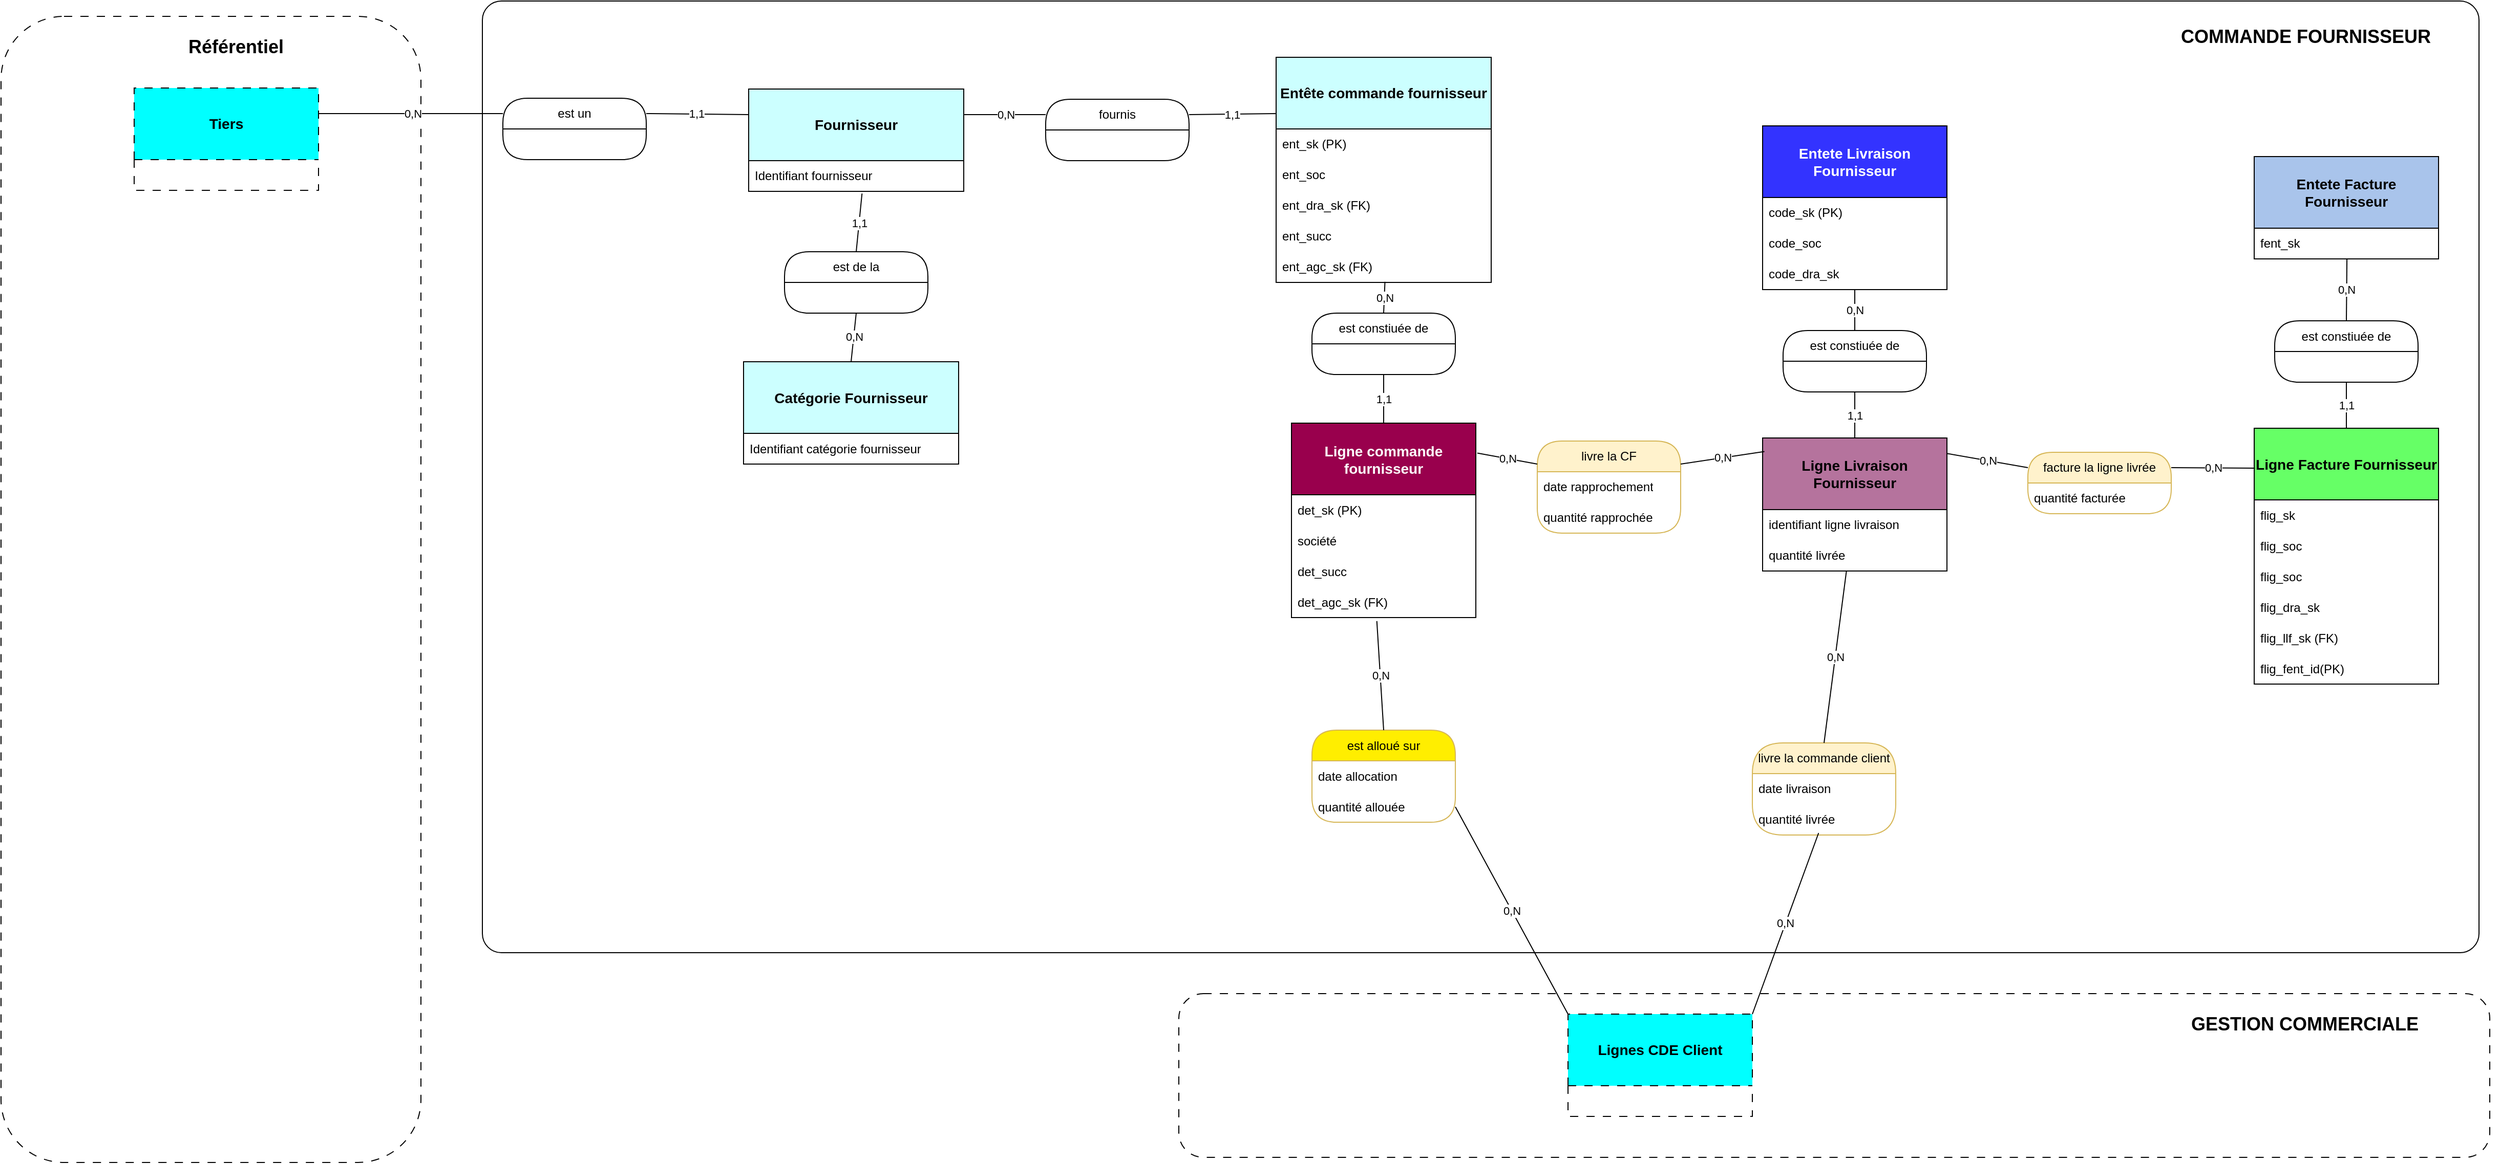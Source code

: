 <mxfile version="26.2.15">
  <diagram id="o_pLKWx_ShboQT229Ygy" name="Model Cible">
    <mxGraphModel dx="1221" dy="615" grid="1" gridSize="10" guides="1" tooltips="1" connect="1" arrows="1" fold="1" page="1" pageScale="1" pageWidth="827" pageHeight="1169" math="0" shadow="0">
      <root>
        <mxCell id="0" />
        <mxCell id="1" parent="0" />
        <mxCell id="N8NU3V88DJbRs0vllgdv-1" value="" style="rounded=1;whiteSpace=wrap;html=1;arcSize=2;" parent="1" vertex="1">
          <mxGeometry x="508" width="1949.5" height="930" as="geometry" />
        </mxCell>
        <mxCell id="N8NU3V88DJbRs0vllgdv-2" value="" style="rounded=1;whiteSpace=wrap;html=1;dashed=1;dashPattern=8 8;" parent="1" vertex="1">
          <mxGeometry x="1188" y="970" width="1280" height="160" as="geometry" />
        </mxCell>
        <mxCell id="N8NU3V88DJbRs0vllgdv-3" value="&lt;h3&gt;Entête commande fournisseur&lt;/h3&gt;" style="swimlane;fontStyle=0;childLayout=stackLayout;horizontal=1;startSize=70;horizontalStack=0;resizeParent=1;resizeParentMax=0;resizeLast=0;collapsible=1;marginBottom=0;whiteSpace=wrap;html=1;fillColor=#CCFFFF;" parent="1" vertex="1">
          <mxGeometry x="1283" y="55" width="210" height="220" as="geometry">
            <mxRectangle x="-70" y="230" width="210" height="70" as="alternateBounds" />
          </mxGeometry>
        </mxCell>
        <mxCell id="N8NU3V88DJbRs0vllgdv-4" value="ent_sk (PK)" style="text;strokeColor=none;fillColor=none;align=left;verticalAlign=middle;spacingLeft=4;spacingRight=4;overflow=hidden;points=[[0,0.5],[1,0.5]];portConstraint=eastwest;rotatable=0;whiteSpace=wrap;html=1;" parent="N8NU3V88DJbRs0vllgdv-3" vertex="1">
          <mxGeometry y="70" width="210" height="30" as="geometry" />
        </mxCell>
        <mxCell id="N8NU3V88DJbRs0vllgdv-5" value="ent_soc" style="text;strokeColor=none;fillColor=none;align=left;verticalAlign=middle;spacingLeft=4;spacingRight=4;overflow=hidden;points=[[0,0.5],[1,0.5]];portConstraint=eastwest;rotatable=0;whiteSpace=wrap;html=1;" parent="N8NU3V88DJbRs0vllgdv-3" vertex="1">
          <mxGeometry y="100" width="210" height="30" as="geometry" />
        </mxCell>
        <mxCell id="N8NU3V88DJbRs0vllgdv-6" value="ent_dra_sk (FK)" style="text;strokeColor=none;fillColor=none;align=left;verticalAlign=middle;spacingLeft=4;spacingRight=4;overflow=hidden;points=[[0,0.5],[1,0.5]];portConstraint=eastwest;rotatable=0;whiteSpace=wrap;html=1;" parent="N8NU3V88DJbRs0vllgdv-3" vertex="1">
          <mxGeometry y="130" width="210" height="30" as="geometry" />
        </mxCell>
        <mxCell id="N8NU3V88DJbRs0vllgdv-7" value="ent_succ" style="text;strokeColor=none;fillColor=none;align=left;verticalAlign=middle;spacingLeft=4;spacingRight=4;overflow=hidden;points=[[0,0.5],[1,0.5]];portConstraint=eastwest;rotatable=0;whiteSpace=wrap;html=1;" parent="N8NU3V88DJbRs0vllgdv-3" vertex="1">
          <mxGeometry y="160" width="210" height="30" as="geometry" />
        </mxCell>
        <mxCell id="N8NU3V88DJbRs0vllgdv-8" value="ent_agc_sk (FK)" style="text;strokeColor=none;fillColor=none;align=left;verticalAlign=middle;spacingLeft=4;spacingRight=4;overflow=hidden;points=[[0,0.5],[1,0.5]];portConstraint=eastwest;rotatable=0;whiteSpace=wrap;html=1;" parent="N8NU3V88DJbRs0vllgdv-3" vertex="1">
          <mxGeometry y="190" width="210" height="30" as="geometry" />
        </mxCell>
        <mxCell id="N8NU3V88DJbRs0vllgdv-11" value="&lt;h3&gt;Ligne commande fournisseur&lt;/h3&gt;" style="swimlane;fontStyle=0;childLayout=stackLayout;horizontal=1;startSize=70;horizontalStack=0;resizeParent=1;resizeParentMax=0;resizeLast=0;collapsible=1;marginBottom=0;whiteSpace=wrap;html=1;fillColor=#99004D;fontColor=light-dark(#fcfcfc, #ededed);" parent="1" vertex="1">
          <mxGeometry x="1298" y="412.5" width="180" height="190" as="geometry">
            <mxRectangle x="-70" y="230" width="210" height="70" as="alternateBounds" />
          </mxGeometry>
        </mxCell>
        <mxCell id="N8NU3V88DJbRs0vllgdv-12" value="det_sk (PK)" style="text;strokeColor=none;fillColor=none;align=left;verticalAlign=middle;spacingLeft=4;spacingRight=4;overflow=hidden;points=[[0,0.5],[1,0.5]];portConstraint=eastwest;rotatable=0;whiteSpace=wrap;html=1;" parent="N8NU3V88DJbRs0vllgdv-11" vertex="1">
          <mxGeometry y="70" width="180" height="30" as="geometry" />
        </mxCell>
        <mxCell id="N8NU3V88DJbRs0vllgdv-14" value="société" style="text;strokeColor=none;fillColor=none;align=left;verticalAlign=middle;spacingLeft=4;spacingRight=4;overflow=hidden;points=[[0,0.5],[1,0.5]];portConstraint=eastwest;rotatable=0;whiteSpace=wrap;html=1;" parent="N8NU3V88DJbRs0vllgdv-11" vertex="1">
          <mxGeometry y="100" width="180" height="30" as="geometry" />
        </mxCell>
        <mxCell id="N8NU3V88DJbRs0vllgdv-16" value="det_succ" style="text;strokeColor=none;fillColor=none;align=left;verticalAlign=middle;spacingLeft=4;spacingRight=4;overflow=hidden;points=[[0,0.5],[1,0.5]];portConstraint=eastwest;rotatable=0;whiteSpace=wrap;html=1;" parent="N8NU3V88DJbRs0vllgdv-11" vertex="1">
          <mxGeometry y="130" width="180" height="30" as="geometry" />
        </mxCell>
        <mxCell id="N8NU3V88DJbRs0vllgdv-17" value="det_agc_sk (FK)" style="text;strokeColor=none;fillColor=none;align=left;verticalAlign=middle;spacingLeft=4;spacingRight=4;overflow=hidden;points=[[0,0.5],[1,0.5]];portConstraint=eastwest;rotatable=0;whiteSpace=wrap;html=1;" parent="N8NU3V88DJbRs0vllgdv-11" vertex="1">
          <mxGeometry y="160" width="180" height="30" as="geometry" />
        </mxCell>
        <mxCell id="N8NU3V88DJbRs0vllgdv-18" value="&lt;h3&gt;Ligne Facture Fournisseur&lt;/h3&gt;" style="swimlane;fontStyle=0;childLayout=stackLayout;horizontal=1;startSize=70;horizontalStack=0;resizeParent=1;resizeParentMax=0;resizeLast=0;collapsible=1;marginBottom=0;whiteSpace=wrap;html=1;fillColor=#66FF66;" parent="1" vertex="1">
          <mxGeometry x="2238" y="417.5" width="180" height="250" as="geometry">
            <mxRectangle x="-70" y="230" width="210" height="70" as="alternateBounds" />
          </mxGeometry>
        </mxCell>
        <mxCell id="N8NU3V88DJbRs0vllgdv-19" value="flig_sk" style="text;strokeColor=none;fillColor=none;align=left;verticalAlign=middle;spacingLeft=4;spacingRight=4;overflow=hidden;points=[[0,0.5],[1,0.5]];portConstraint=eastwest;rotatable=0;whiteSpace=wrap;html=1;" parent="N8NU3V88DJbRs0vllgdv-18" vertex="1">
          <mxGeometry y="70" width="180" height="30" as="geometry" />
        </mxCell>
        <mxCell id="N8NU3V88DJbRs0vllgdv-20" value="flig_soc" style="text;strokeColor=none;fillColor=none;align=left;verticalAlign=middle;spacingLeft=4;spacingRight=4;overflow=hidden;points=[[0,0.5],[1,0.5]];portConstraint=eastwest;rotatable=0;whiteSpace=wrap;html=1;" parent="N8NU3V88DJbRs0vllgdv-18" vertex="1">
          <mxGeometry y="100" width="180" height="30" as="geometry" />
        </mxCell>
        <mxCell id="N8NU3V88DJbRs0vllgdv-21" value="flig_soc" style="text;strokeColor=none;fillColor=none;align=left;verticalAlign=middle;spacingLeft=4;spacingRight=4;overflow=hidden;points=[[0,0.5],[1,0.5]];portConstraint=eastwest;rotatable=0;whiteSpace=wrap;html=1;" parent="N8NU3V88DJbRs0vllgdv-18" vertex="1">
          <mxGeometry y="130" width="180" height="30" as="geometry" />
        </mxCell>
        <mxCell id="N8NU3V88DJbRs0vllgdv-22" value="flig_dra_sk" style="text;strokeColor=none;fillColor=none;align=left;verticalAlign=middle;spacingLeft=4;spacingRight=4;overflow=hidden;points=[[0,0.5],[1,0.5]];portConstraint=eastwest;rotatable=0;whiteSpace=wrap;html=1;" parent="N8NU3V88DJbRs0vllgdv-18" vertex="1">
          <mxGeometry y="160" width="180" height="30" as="geometry" />
        </mxCell>
        <mxCell id="N8NU3V88DJbRs0vllgdv-23" value="flig_llf_sk (FK)" style="text;strokeColor=none;fillColor=none;align=left;verticalAlign=middle;spacingLeft=4;spacingRight=4;overflow=hidden;points=[[0,0.5],[1,0.5]];portConstraint=eastwest;rotatable=0;whiteSpace=wrap;html=1;" parent="N8NU3V88DJbRs0vllgdv-18" vertex="1">
          <mxGeometry y="190" width="180" height="30" as="geometry" />
        </mxCell>
        <mxCell id="N8NU3V88DJbRs0vllgdv-24" value="flig_fent_id(PK)" style="text;strokeColor=none;fillColor=none;align=left;verticalAlign=middle;spacingLeft=4;spacingRight=4;overflow=hidden;points=[[0,0.5],[1,0.5]];portConstraint=eastwest;rotatable=0;whiteSpace=wrap;html=1;" parent="N8NU3V88DJbRs0vllgdv-18" vertex="1">
          <mxGeometry y="220" width="180" height="30" as="geometry" />
        </mxCell>
        <mxCell id="N8NU3V88DJbRs0vllgdv-25" value="&lt;h3&gt;Ligne Livraison Fournisseur&lt;/h3&gt;" style="swimlane;fontStyle=0;childLayout=stackLayout;horizontal=1;startSize=70;horizontalStack=0;resizeParent=1;resizeParentMax=0;resizeLast=0;collapsible=1;marginBottom=0;whiteSpace=wrap;html=1;fillColor=#B5739D;" parent="1" vertex="1">
          <mxGeometry x="1758" y="427" width="180" height="130" as="geometry">
            <mxRectangle x="-70" y="230" width="210" height="70" as="alternateBounds" />
          </mxGeometry>
        </mxCell>
        <mxCell id="N8NU3V88DJbRs0vllgdv-30" value="identifiant ligne livraison" style="text;strokeColor=none;fillColor=none;align=left;verticalAlign=middle;spacingLeft=4;spacingRight=4;overflow=hidden;points=[[0,0.5],[1,0.5]];portConstraint=eastwest;rotatable=0;whiteSpace=wrap;html=1;" parent="N8NU3V88DJbRs0vllgdv-25" vertex="1">
          <mxGeometry y="70" width="180" height="30" as="geometry" />
        </mxCell>
        <mxCell id="N8NU3V88DJbRs0vllgdv-31" value="quantité livrée" style="text;strokeColor=none;fillColor=none;align=left;verticalAlign=middle;spacingLeft=4;spacingRight=4;overflow=hidden;points=[[0,0.5],[1,0.5]];portConstraint=eastwest;rotatable=0;whiteSpace=wrap;html=1;" parent="N8NU3V88DJbRs0vllgdv-25" vertex="1">
          <mxGeometry y="100" width="180" height="30" as="geometry" />
        </mxCell>
        <mxCell id="N8NU3V88DJbRs0vllgdv-32" value="&lt;h3&gt;Entete Livraison Fournisseur&lt;/h3&gt;" style="swimlane;fontStyle=0;childLayout=stackLayout;horizontal=1;startSize=70;horizontalStack=0;resizeParent=1;resizeParentMax=0;resizeLast=0;collapsible=1;marginBottom=0;whiteSpace=wrap;html=1;fillColor=#3333FF;fontColor=#FFFFFF;" parent="1" vertex="1">
          <mxGeometry x="1758" y="122" width="180" height="160" as="geometry">
            <mxRectangle x="-70" y="230" width="210" height="70" as="alternateBounds" />
          </mxGeometry>
        </mxCell>
        <mxCell id="N8NU3V88DJbRs0vllgdv-33" value="code_sk (PK)" style="text;strokeColor=none;fillColor=none;align=left;verticalAlign=middle;spacingLeft=4;spacingRight=4;overflow=hidden;points=[[0,0.5],[1,0.5]];portConstraint=eastwest;rotatable=0;whiteSpace=wrap;html=1;" parent="N8NU3V88DJbRs0vllgdv-32" vertex="1">
          <mxGeometry y="70" width="180" height="30" as="geometry" />
        </mxCell>
        <mxCell id="N8NU3V88DJbRs0vllgdv-34" value="code_soc" style="text;strokeColor=none;fillColor=none;align=left;verticalAlign=middle;spacingLeft=4;spacingRight=4;overflow=hidden;points=[[0,0.5],[1,0.5]];portConstraint=eastwest;rotatable=0;whiteSpace=wrap;html=1;" parent="N8NU3V88DJbRs0vllgdv-32" vertex="1">
          <mxGeometry y="100" width="180" height="30" as="geometry" />
        </mxCell>
        <mxCell id="N8NU3V88DJbRs0vllgdv-35" value="code_dra_sk" style="text;strokeColor=none;fillColor=none;align=left;verticalAlign=middle;spacingLeft=4;spacingRight=4;overflow=hidden;points=[[0,0.5],[1,0.5]];portConstraint=eastwest;rotatable=0;whiteSpace=wrap;html=1;" parent="N8NU3V88DJbRs0vllgdv-32" vertex="1">
          <mxGeometry y="130" width="180" height="30" as="geometry" />
        </mxCell>
        <mxCell id="N8NU3V88DJbRs0vllgdv-36" value="&lt;h3&gt;Entete Facture Fournisseur&lt;/h3&gt;" style="swimlane;fontStyle=0;childLayout=stackLayout;horizontal=1;startSize=70;horizontalStack=0;resizeParent=1;resizeParentMax=0;resizeLast=0;collapsible=1;marginBottom=0;whiteSpace=wrap;html=1;fillColor=#A9C4EB;" parent="1" vertex="1">
          <mxGeometry x="2238" y="152" width="180" height="100" as="geometry">
            <mxRectangle x="-70" y="230" width="210" height="70" as="alternateBounds" />
          </mxGeometry>
        </mxCell>
        <mxCell id="N8NU3V88DJbRs0vllgdv-37" value="fent_sk" style="text;strokeColor=none;fillColor=none;align=left;verticalAlign=middle;spacingLeft=4;spacingRight=4;overflow=hidden;points=[[0,0.5],[1,0.5]];portConstraint=eastwest;rotatable=0;whiteSpace=wrap;html=1;" parent="N8NU3V88DJbRs0vllgdv-36" vertex="1">
          <mxGeometry y="70" width="180" height="30" as="geometry" />
        </mxCell>
        <mxCell id="N8NU3V88DJbRs0vllgdv-38" value="&lt;h3&gt;Lignes CDE Client&lt;/h3&gt;" style="swimlane;fontStyle=0;childLayout=stackLayout;horizontal=1;startSize=70;horizontalStack=0;resizeParent=1;resizeParentMax=0;resizeLast=0;collapsible=1;marginBottom=0;whiteSpace=wrap;html=1;fillColor=#00FFFF;dashed=1;dashPattern=8 8;" parent="1" vertex="1">
          <mxGeometry x="1568" y="990" width="180" height="100" as="geometry">
            <mxRectangle x="-70" y="230" width="210" height="70" as="alternateBounds" />
          </mxGeometry>
        </mxCell>
        <mxCell id="N8NU3V88DJbRs0vllgdv-92" value="&lt;font style=&quot;font-size: 18px;&quot;&gt;&lt;b&gt;COMMANDE FOURNISSEUR&lt;/b&gt;&lt;/font&gt;" style="text;html=1;align=center;verticalAlign=middle;whiteSpace=wrap;rounded=0;" parent="1" vertex="1">
          <mxGeometry x="2159" y="15" width="259" height="40" as="geometry" />
        </mxCell>
        <mxCell id="IpE3aq3yS-FKB1r85jJl-1" value="est constiuée de" style="swimlane;fontStyle=0;childLayout=stackLayout;horizontal=1;startSize=30;horizontalStack=0;resizeParent=1;resizeParentMax=0;resizeLast=0;collapsible=1;marginBottom=0;whiteSpace=wrap;html=1;rounded=1;arcSize=27;" parent="1" vertex="1">
          <mxGeometry x="1318" y="305" width="140" height="60" as="geometry" />
        </mxCell>
        <mxCell id="IpE3aq3yS-FKB1r85jJl-8" value="0,N" style="endArrow=none;endSize=16;endFill=0;html=1;rounded=1;exitX=0.5;exitY=0;exitDx=0;exitDy=0;entryX=0.506;entryY=0.98;entryDx=0;entryDy=0;startFill=0;entryPerimeter=0;" parent="1" source="IpE3aq3yS-FKB1r85jJl-1" target="N8NU3V88DJbRs0vllgdv-8" edge="1">
          <mxGeometry x="-0.007" width="160" relative="1" as="geometry">
            <mxPoint x="1098" y="580" as="sourcePoint" />
            <mxPoint x="1168" y="525" as="targetPoint" />
            <mxPoint as="offset" />
          </mxGeometry>
        </mxCell>
        <mxCell id="IpE3aq3yS-FKB1r85jJl-9" value="1,1" style="endArrow=none;endSize=16;endFill=0;html=1;rounded=1;exitX=0.5;exitY=0;exitDx=0;exitDy=0;entryX=0.5;entryY=1;entryDx=0;entryDy=0;startFill=0;" parent="1" source="N8NU3V88DJbRs0vllgdv-11" target="IpE3aq3yS-FKB1r85jJl-1" edge="1">
          <mxGeometry x="0.018" width="160" relative="1" as="geometry">
            <mxPoint x="1214" y="500" as="sourcePoint" />
            <mxPoint x="1144" y="395" as="targetPoint" />
            <mxPoint as="offset" />
          </mxGeometry>
        </mxCell>
        <mxCell id="IpE3aq3yS-FKB1r85jJl-10" value="est alloué sur" style="swimlane;fontStyle=0;childLayout=stackLayout;horizontal=1;startSize=30;horizontalStack=0;resizeParent=1;resizeParentMax=0;resizeLast=0;collapsible=1;marginBottom=0;whiteSpace=wrap;html=1;rounded=1;arcSize=27;fillColor=#FFEE00;strokeColor=#d6b656;" parent="1" vertex="1">
          <mxGeometry x="1318" y="712.5" width="140" height="90" as="geometry" />
        </mxCell>
        <mxCell id="XQ4oMTBl5C2TUxFu6wBk-1" value="date allocation" style="text;strokeColor=none;fillColor=none;align=left;verticalAlign=middle;spacingLeft=4;spacingRight=4;overflow=hidden;points=[[0,0.5],[1,0.5]];portConstraint=eastwest;rotatable=0;whiteSpace=wrap;html=1;" parent="IpE3aq3yS-FKB1r85jJl-10" vertex="1">
          <mxGeometry y="30" width="140" height="30" as="geometry" />
        </mxCell>
        <mxCell id="IpE3aq3yS-FKB1r85jJl-13" value="quantité allouée" style="text;strokeColor=none;fillColor=none;align=left;verticalAlign=middle;spacingLeft=4;spacingRight=4;overflow=hidden;points=[[0,0.5],[1,0.5]];portConstraint=eastwest;rotatable=0;whiteSpace=wrap;html=1;" parent="IpE3aq3yS-FKB1r85jJl-10" vertex="1">
          <mxGeometry y="60" width="140" height="30" as="geometry" />
        </mxCell>
        <mxCell id="IpE3aq3yS-FKB1r85jJl-11" value="0,N" style="endArrow=none;endSize=16;endFill=0;html=1;rounded=1;exitX=1;exitY=0.5;exitDx=0;exitDy=0;entryX=0;entryY=0;entryDx=0;entryDy=0;startFill=0;" parent="1" source="IpE3aq3yS-FKB1r85jJl-13" target="N8NU3V88DJbRs0vllgdv-38" edge="1">
          <mxGeometry width="160" relative="1" as="geometry">
            <mxPoint x="1388" y="620" as="sourcePoint" />
            <mxPoint x="1318" y="515" as="targetPoint" />
          </mxGeometry>
        </mxCell>
        <mxCell id="IpE3aq3yS-FKB1r85jJl-12" value="0,N" style="endArrow=none;endSize=16;endFill=0;html=1;rounded=1;exitX=0.463;exitY=1.114;exitDx=0;exitDy=0;entryX=0.5;entryY=0;entryDx=0;entryDy=0;startFill=0;exitPerimeter=0;" parent="1" source="N8NU3V88DJbRs0vllgdv-17" target="IpE3aq3yS-FKB1r85jJl-10" edge="1">
          <mxGeometry width="160" relative="1" as="geometry">
            <mxPoint x="1588" y="518" as="sourcePoint" />
            <mxPoint x="1434" y="435" as="targetPoint" />
          </mxGeometry>
        </mxCell>
        <mxCell id="IpE3aq3yS-FKB1r85jJl-18" value="livre la CF" style="swimlane;fontStyle=0;childLayout=stackLayout;horizontal=1;startSize=30;horizontalStack=0;resizeParent=1;resizeParentMax=0;resizeLast=0;collapsible=1;marginBottom=0;whiteSpace=wrap;html=1;rounded=1;arcSize=27;fillColor=#fff2cc;strokeColor=#d6b656;" parent="1" vertex="1">
          <mxGeometry x="1538" y="430" width="140" height="90" as="geometry" />
        </mxCell>
        <mxCell id="IpE3aq3yS-FKB1r85jJl-19" value="date rapprochement" style="text;strokeColor=none;fillColor=none;align=left;verticalAlign=middle;spacingLeft=4;spacingRight=4;overflow=hidden;points=[[0,0.5],[1,0.5]];portConstraint=eastwest;rotatable=0;whiteSpace=wrap;html=1;" parent="IpE3aq3yS-FKB1r85jJl-18" vertex="1">
          <mxGeometry y="30" width="140" height="30" as="geometry" />
        </mxCell>
        <mxCell id="IpE3aq3yS-FKB1r85jJl-20" value="quantité rapprochée" style="text;strokeColor=none;fillColor=none;align=left;verticalAlign=middle;spacingLeft=4;spacingRight=4;overflow=hidden;points=[[0,0.5],[1,0.5]];portConstraint=eastwest;rotatable=0;whiteSpace=wrap;html=1;" parent="IpE3aq3yS-FKB1r85jJl-18" vertex="1">
          <mxGeometry y="60" width="140" height="30" as="geometry" />
        </mxCell>
        <mxCell id="IpE3aq3yS-FKB1r85jJl-21" value="0,N" style="endArrow=none;endSize=16;endFill=0;html=1;rounded=1;exitX=1;exitY=0.25;exitDx=0;exitDy=0;entryX=0.01;entryY=0.102;entryDx=0;entryDy=0;startFill=0;entryPerimeter=0;" parent="1" source="IpE3aq3yS-FKB1r85jJl-18" target="N8NU3V88DJbRs0vllgdv-25" edge="1">
          <mxGeometry width="160" relative="1" as="geometry">
            <mxPoint x="1747" y="259.5" as="sourcePoint" />
            <mxPoint x="1927" y="734.5" as="targetPoint" />
          </mxGeometry>
        </mxCell>
        <mxCell id="IpE3aq3yS-FKB1r85jJl-22" value="0,N" style="endArrow=none;endSize=16;endFill=0;html=1;rounded=1;exitX=1.008;exitY=0.154;exitDx=0;exitDy=0;entryX=0;entryY=0.25;entryDx=0;entryDy=0;startFill=0;exitPerimeter=0;" parent="1" source="N8NU3V88DJbRs0vllgdv-11" target="IpE3aq3yS-FKB1r85jJl-18" edge="1">
          <mxGeometry width="160" relative="1" as="geometry">
            <mxPoint x="1740" y="315.5" as="sourcePoint" />
            <mxPoint x="1793" y="74.5" as="targetPoint" />
          </mxGeometry>
        </mxCell>
        <mxCell id="IpE3aq3yS-FKB1r85jJl-23" value="est constiuée de" style="swimlane;fontStyle=0;childLayout=stackLayout;horizontal=1;startSize=30;horizontalStack=0;resizeParent=1;resizeParentMax=0;resizeLast=0;collapsible=1;marginBottom=0;whiteSpace=wrap;html=1;rounded=1;arcSize=27;" parent="1" vertex="1">
          <mxGeometry x="1778" y="322" width="140" height="60" as="geometry" />
        </mxCell>
        <mxCell id="IpE3aq3yS-FKB1r85jJl-24" value="0,N" style="endArrow=none;endSize=16;endFill=0;html=1;rounded=1;exitX=0.5;exitY=0;exitDx=0;exitDy=0;startFill=0;" parent="1" source="IpE3aq3yS-FKB1r85jJl-23" target="N8NU3V88DJbRs0vllgdv-32" edge="1">
          <mxGeometry width="160" relative="1" as="geometry">
            <mxPoint x="1816" y="477" as="sourcePoint" />
            <mxPoint x="1746" y="367" as="targetPoint" />
          </mxGeometry>
        </mxCell>
        <mxCell id="IpE3aq3yS-FKB1r85jJl-25" value="1,1" style="endArrow=none;endSize=16;endFill=0;html=1;rounded=1;exitX=0.5;exitY=0;exitDx=0;exitDy=0;entryX=0.5;entryY=1;entryDx=0;entryDy=0;startFill=0;" parent="1" source="N8NU3V88DJbRs0vllgdv-25" target="IpE3aq3yS-FKB1r85jJl-23" edge="1">
          <mxGeometry width="160" relative="1" as="geometry">
            <mxPoint x="2008" y="375" as="sourcePoint" />
            <mxPoint x="1854" y="292" as="targetPoint" />
          </mxGeometry>
        </mxCell>
        <mxCell id="IpE3aq3yS-FKB1r85jJl-26" value="livre la commande client" style="swimlane;fontStyle=0;childLayout=stackLayout;horizontal=1;startSize=30;horizontalStack=0;resizeParent=1;resizeParentMax=0;resizeLast=0;collapsible=1;marginBottom=0;whiteSpace=wrap;html=1;rounded=1;arcSize=43;fillColor=#fff2cc;strokeColor=#d6b656;" parent="1" vertex="1">
          <mxGeometry x="1748" y="725" width="140" height="90" as="geometry" />
        </mxCell>
        <mxCell id="IpE3aq3yS-FKB1r85jJl-27" value="date livraison" style="text;strokeColor=none;fillColor=none;align=left;verticalAlign=middle;spacingLeft=4;spacingRight=4;overflow=hidden;points=[[0,0.5],[1,0.5]];portConstraint=eastwest;rotatable=0;whiteSpace=wrap;html=1;" parent="IpE3aq3yS-FKB1r85jJl-26" vertex="1">
          <mxGeometry y="30" width="140" height="30" as="geometry" />
        </mxCell>
        <mxCell id="IpE3aq3yS-FKB1r85jJl-28" value="quantité livrée" style="text;strokeColor=none;fillColor=none;align=left;verticalAlign=middle;spacingLeft=4;spacingRight=4;overflow=hidden;points=[[0,0.5],[1,0.5]];portConstraint=eastwest;rotatable=0;whiteSpace=wrap;html=1;" parent="IpE3aq3yS-FKB1r85jJl-26" vertex="1">
          <mxGeometry y="60" width="140" height="30" as="geometry" />
        </mxCell>
        <mxCell id="IpE3aq3yS-FKB1r85jJl-29" value="0,N" style="endArrow=none;endSize=16;endFill=0;html=1;rounded=1;exitX=0.462;exitY=0.933;exitDx=0;exitDy=0;entryX=1;entryY=0;entryDx=0;entryDy=0;startFill=0;exitPerimeter=0;" parent="1" source="IpE3aq3yS-FKB1r85jJl-28" target="N8NU3V88DJbRs0vllgdv-38" edge="1">
          <mxGeometry width="160" relative="1" as="geometry">
            <mxPoint x="1758" y="616.5" as="sourcePoint" />
            <mxPoint x="1938" y="1091.5" as="targetPoint" />
          </mxGeometry>
        </mxCell>
        <mxCell id="IpE3aq3yS-FKB1r85jJl-30" value="0,N" style="endArrow=none;endSize=16;endFill=0;html=1;rounded=1;exitX=0.455;exitY=0.988;exitDx=0;exitDy=0;entryX=0.5;entryY=0;entryDx=0;entryDy=0;startFill=0;exitPerimeter=0;" parent="1" source="N8NU3V88DJbRs0vllgdv-31" target="IpE3aq3yS-FKB1r85jJl-26" edge="1">
          <mxGeometry width="160" relative="1" as="geometry">
            <mxPoint x="1751" y="672.5" as="sourcePoint" />
            <mxPoint x="1804" y="431.5" as="targetPoint" />
          </mxGeometry>
        </mxCell>
        <mxCell id="IpE3aq3yS-FKB1r85jJl-31" value="facture la ligne livrée" style="swimlane;fontStyle=0;childLayout=stackLayout;horizontal=1;startSize=30;horizontalStack=0;resizeParent=1;resizeParentMax=0;resizeLast=0;collapsible=1;marginBottom=0;whiteSpace=wrap;html=1;rounded=1;arcSize=27;fillColor=#fff2cc;strokeColor=#d6b656;" parent="1" vertex="1">
          <mxGeometry x="2017" y="441" width="140" height="60" as="geometry" />
        </mxCell>
        <mxCell id="IpE3aq3yS-FKB1r85jJl-33" value="quantité facturée" style="text;strokeColor=none;fillColor=none;align=left;verticalAlign=middle;spacingLeft=4;spacingRight=4;overflow=hidden;points=[[0,0.5],[1,0.5]];portConstraint=eastwest;rotatable=0;whiteSpace=wrap;html=1;" parent="IpE3aq3yS-FKB1r85jJl-31" vertex="1">
          <mxGeometry y="30" width="140" height="30" as="geometry" />
        </mxCell>
        <mxCell id="IpE3aq3yS-FKB1r85jJl-34" value="0,N" style="endArrow=none;endSize=16;endFill=0;html=1;rounded=1;exitX=1;exitY=0.25;exitDx=0;exitDy=0;entryX=0.004;entryY=0.156;entryDx=0;entryDy=0;startFill=0;entryPerimeter=0;" parent="1" source="IpE3aq3yS-FKB1r85jJl-31" target="N8NU3V88DJbRs0vllgdv-18" edge="1">
          <mxGeometry width="160" relative="1" as="geometry">
            <mxPoint x="2226" y="264.5" as="sourcePoint" />
            <mxPoint x="2239" y="458" as="targetPoint" />
          </mxGeometry>
        </mxCell>
        <mxCell id="IpE3aq3yS-FKB1r85jJl-35" value="0,N" style="endArrow=none;endSize=16;endFill=0;html=1;rounded=1;exitX=1.002;exitY=0.117;exitDx=0;exitDy=0;entryX=0;entryY=0.25;entryDx=0;entryDy=0;startFill=0;exitPerimeter=0;" parent="1" source="N8NU3V88DJbRs0vllgdv-25" target="IpE3aq3yS-FKB1r85jJl-31" edge="1">
          <mxGeometry width="160" relative="1" as="geometry">
            <mxPoint x="1958" y="458" as="sourcePoint" />
            <mxPoint x="2272" y="79.5" as="targetPoint" />
          </mxGeometry>
        </mxCell>
        <mxCell id="IpE3aq3yS-FKB1r85jJl-37" value="est constiuée de" style="swimlane;fontStyle=0;childLayout=stackLayout;horizontal=1;startSize=30;horizontalStack=0;resizeParent=1;resizeParentMax=0;resizeLast=0;collapsible=1;marginBottom=0;whiteSpace=wrap;html=1;rounded=1;arcSize=27;" parent="1" vertex="1">
          <mxGeometry x="2258" y="312.5" width="140" height="60" as="geometry" />
        </mxCell>
        <mxCell id="IpE3aq3yS-FKB1r85jJl-38" value="0,N" style="endArrow=none;endSize=16;endFill=0;html=1;rounded=1;exitX=0.5;exitY=0;exitDx=0;exitDy=0;startFill=0;entryX=0.503;entryY=0.993;entryDx=0;entryDy=0;entryPerimeter=0;" parent="1" source="IpE3aq3yS-FKB1r85jJl-37" target="N8NU3V88DJbRs0vllgdv-37" edge="1">
          <mxGeometry width="160" relative="1" as="geometry">
            <mxPoint x="2296" y="467.5" as="sourcePoint" />
            <mxPoint x="2328" y="272.5" as="targetPoint" />
          </mxGeometry>
        </mxCell>
        <mxCell id="IpE3aq3yS-FKB1r85jJl-39" value="1,1" style="endArrow=none;endSize=16;endFill=0;html=1;rounded=1;exitX=0.5;exitY=0;exitDx=0;exitDy=0;entryX=0.5;entryY=1;entryDx=0;entryDy=0;startFill=0;" parent="1" source="N8NU3V88DJbRs0vllgdv-18" target="IpE3aq3yS-FKB1r85jJl-37" edge="1">
          <mxGeometry width="160" relative="1" as="geometry">
            <mxPoint x="2328" y="417.5" as="sourcePoint" />
            <mxPoint x="2334" y="282.5" as="targetPoint" />
          </mxGeometry>
        </mxCell>
        <mxCell id="IpE3aq3yS-FKB1r85jJl-41" value="&lt;font style=&quot;font-size: 18px;&quot;&gt;&lt;b&gt;GESTION COMMERCIALE&lt;/b&gt;&lt;/font&gt;" style="text;html=1;align=center;verticalAlign=middle;whiteSpace=wrap;rounded=0;" parent="1" vertex="1">
          <mxGeometry x="2098" y="980" width="379" height="40" as="geometry" />
        </mxCell>
        <mxCell id="kqXYt_041k4YZbVuR8Cr-1" value="&lt;h3&gt;Fournisseur&lt;/h3&gt;" style="swimlane;fontStyle=0;childLayout=stackLayout;horizontal=1;startSize=70;horizontalStack=0;resizeParent=1;resizeParentMax=0;resizeLast=0;collapsible=1;marginBottom=0;whiteSpace=wrap;html=1;fillColor=#CCFFFF;" parent="1" vertex="1">
          <mxGeometry x="768" y="86" width="210" height="100" as="geometry">
            <mxRectangle x="-70" y="230" width="210" height="70" as="alternateBounds" />
          </mxGeometry>
        </mxCell>
        <mxCell id="kqXYt_041k4YZbVuR8Cr-2" value="Identifiant fournisseur" style="text;strokeColor=none;fillColor=none;align=left;verticalAlign=middle;spacingLeft=4;spacingRight=4;overflow=hidden;points=[[0,0.5],[1,0.5]];portConstraint=eastwest;rotatable=0;whiteSpace=wrap;html=1;" parent="kqXYt_041k4YZbVuR8Cr-1" vertex="1">
          <mxGeometry y="70" width="210" height="30" as="geometry" />
        </mxCell>
        <mxCell id="kqXYt_041k4YZbVuR8Cr-7" value="fournis" style="swimlane;fontStyle=0;childLayout=stackLayout;horizontal=1;startSize=30;horizontalStack=0;resizeParent=1;resizeParentMax=0;resizeLast=0;collapsible=1;marginBottom=0;whiteSpace=wrap;html=1;rounded=1;arcSize=27;" parent="1" vertex="1">
          <mxGeometry x="1058" y="96" width="140" height="60" as="geometry" />
        </mxCell>
        <mxCell id="kqXYt_041k4YZbVuR8Cr-8" value="0,N" style="endArrow=none;endSize=16;endFill=0;html=1;rounded=1;exitX=1;exitY=0.25;exitDx=0;exitDy=0;entryX=0;entryY=0.25;entryDx=0;entryDy=0;startFill=0;" parent="1" source="kqXYt_041k4YZbVuR8Cr-1" target="kqXYt_041k4YZbVuR8Cr-7" edge="1">
          <mxGeometry x="0.018" width="160" relative="1" as="geometry">
            <mxPoint x="1398" y="423" as="sourcePoint" />
            <mxPoint x="1398" y="375" as="targetPoint" />
            <mxPoint as="offset" />
          </mxGeometry>
        </mxCell>
        <mxCell id="kqXYt_041k4YZbVuR8Cr-9" value="1,1" style="endArrow=none;endSize=16;endFill=0;html=1;rounded=1;exitX=1;exitY=0.25;exitDx=0;exitDy=0;entryX=0;entryY=0.25;entryDx=0;entryDy=0;startFill=0;" parent="1" source="kqXYt_041k4YZbVuR8Cr-7" target="N8NU3V88DJbRs0vllgdv-3" edge="1">
          <mxGeometry x="-0.012" width="160" relative="1" as="geometry">
            <mxPoint x="1398" y="315" as="sourcePoint" />
            <mxPoint x="1399" y="284" as="targetPoint" />
            <mxPoint as="offset" />
          </mxGeometry>
        </mxCell>
        <mxCell id="kqXYt_041k4YZbVuR8Cr-10" value="" style="rounded=1;whiteSpace=wrap;html=1;dashed=1;dashPattern=8 8;" parent="1" vertex="1">
          <mxGeometry x="38" y="15" width="410" height="1120" as="geometry" />
        </mxCell>
        <mxCell id="kqXYt_041k4YZbVuR8Cr-11" value="&lt;font style=&quot;font-size: 18px;&quot;&gt;&lt;b&gt;Référentiel&lt;/b&gt;&lt;/font&gt;" style="text;html=1;align=center;verticalAlign=middle;whiteSpace=wrap;rounded=0;" parent="1" vertex="1">
          <mxGeometry x="78" y="25" width="379" height="40" as="geometry" />
        </mxCell>
        <mxCell id="kqXYt_041k4YZbVuR8Cr-12" value="&lt;h3&gt;Tiers&lt;/h3&gt;" style="swimlane;fontStyle=0;childLayout=stackLayout;horizontal=1;startSize=70;horizontalStack=0;resizeParent=1;resizeParentMax=0;resizeLast=0;collapsible=1;marginBottom=0;whiteSpace=wrap;html=1;fillColor=#00FFFF;dashed=1;dashPattern=8 8;" parent="1" vertex="1">
          <mxGeometry x="168" y="85" width="180" height="100" as="geometry">
            <mxRectangle x="-70" y="230" width="210" height="70" as="alternateBounds" />
          </mxGeometry>
        </mxCell>
        <mxCell id="kqXYt_041k4YZbVuR8Cr-13" value="est un" style="swimlane;fontStyle=0;childLayout=stackLayout;horizontal=1;startSize=30;horizontalStack=0;resizeParent=1;resizeParentMax=0;resizeLast=0;collapsible=1;marginBottom=0;whiteSpace=wrap;html=1;rounded=1;arcSize=27;" parent="1" vertex="1">
          <mxGeometry x="528" y="95" width="140" height="60" as="geometry" />
        </mxCell>
        <mxCell id="kqXYt_041k4YZbVuR8Cr-14" value="0,N" style="endArrow=none;endSize=16;endFill=0;html=1;rounded=1;exitX=1;exitY=0.25;exitDx=0;exitDy=0;entryX=0;entryY=0.25;entryDx=0;entryDy=0;startFill=0;" parent="1" source="kqXYt_041k4YZbVuR8Cr-12" target="kqXYt_041k4YZbVuR8Cr-13" edge="1">
          <mxGeometry x="0.018" width="160" relative="1" as="geometry">
            <mxPoint x="318" y="320" as="sourcePoint" />
            <mxPoint x="398" y="320" as="targetPoint" />
            <mxPoint as="offset" />
          </mxGeometry>
        </mxCell>
        <mxCell id="kqXYt_041k4YZbVuR8Cr-15" value="1,1" style="endArrow=none;endSize=16;endFill=0;html=1;rounded=1;exitX=1;exitY=0.25;exitDx=0;exitDy=0;entryX=0;entryY=0.25;entryDx=0;entryDy=0;startFill=0;" parent="1" source="kqXYt_041k4YZbVuR8Cr-13" target="kqXYt_041k4YZbVuR8Cr-1" edge="1">
          <mxGeometry x="-0.007" width="160" relative="1" as="geometry">
            <mxPoint x="868" y="320" as="sourcePoint" />
            <mxPoint x="753" y="115" as="targetPoint" />
            <mxPoint as="offset" />
          </mxGeometry>
        </mxCell>
        <mxCell id="WyhUoAt6byTtzYtRF35N-1" value="&lt;h3&gt;Catégorie Fournisseur&lt;/h3&gt;" style="swimlane;fontStyle=0;childLayout=stackLayout;horizontal=1;startSize=70;horizontalStack=0;resizeParent=1;resizeParentMax=0;resizeLast=0;collapsible=1;marginBottom=0;whiteSpace=wrap;html=1;fillColor=#CCFFFF;" parent="1" vertex="1">
          <mxGeometry x="763" y="352.5" width="210" height="100" as="geometry">
            <mxRectangle x="-70" y="230" width="210" height="70" as="alternateBounds" />
          </mxGeometry>
        </mxCell>
        <mxCell id="WyhUoAt6byTtzYtRF35N-2" value="Identifiant catégorie fournisseur" style="text;strokeColor=none;fillColor=none;align=left;verticalAlign=middle;spacingLeft=4;spacingRight=4;overflow=hidden;points=[[0,0.5],[1,0.5]];portConstraint=eastwest;rotatable=0;whiteSpace=wrap;html=1;" parent="WyhUoAt6byTtzYtRF35N-1" vertex="1">
          <mxGeometry y="70" width="210" height="30" as="geometry" />
        </mxCell>
        <mxCell id="WyhUoAt6byTtzYtRF35N-3" value="est de la" style="swimlane;fontStyle=0;childLayout=stackLayout;horizontal=1;startSize=30;horizontalStack=0;resizeParent=1;resizeParentMax=0;resizeLast=0;collapsible=1;marginBottom=0;whiteSpace=wrap;html=1;rounded=1;arcSize=27;" parent="1" vertex="1">
          <mxGeometry x="803" y="245" width="140" height="60" as="geometry" />
        </mxCell>
        <mxCell id="WyhUoAt6byTtzYtRF35N-4" value="1,1" style="endArrow=none;endSize=16;endFill=0;html=1;rounded=1;exitX=0.527;exitY=1.071;exitDx=0;exitDy=0;entryX=0.5;entryY=0;entryDx=0;entryDy=0;startFill=0;exitPerimeter=0;" parent="1" source="kqXYt_041k4YZbVuR8Cr-2" target="WyhUoAt6byTtzYtRF35N-3" edge="1">
          <mxGeometry x="0.018" width="160" relative="1" as="geometry">
            <mxPoint x="988" y="121" as="sourcePoint" />
            <mxPoint x="1068" y="121" as="targetPoint" />
            <mxPoint as="offset" />
          </mxGeometry>
        </mxCell>
        <mxCell id="WyhUoAt6byTtzYtRF35N-5" value="0,N" style="endArrow=none;endSize=16;endFill=0;html=1;rounded=1;exitX=0.5;exitY=1;exitDx=0;exitDy=0;entryX=0.5;entryY=0;entryDx=0;entryDy=0;startFill=0;" parent="1" source="WyhUoAt6byTtzYtRF35N-3" target="WyhUoAt6byTtzYtRF35N-1" edge="1">
          <mxGeometry x="-0.007" width="160" relative="1" as="geometry">
            <mxPoint x="1208" y="121" as="sourcePoint" />
            <mxPoint x="1293" y="120" as="targetPoint" />
            <mxPoint as="offset" />
          </mxGeometry>
        </mxCell>
      </root>
    </mxGraphModel>
  </diagram>
</mxfile>
